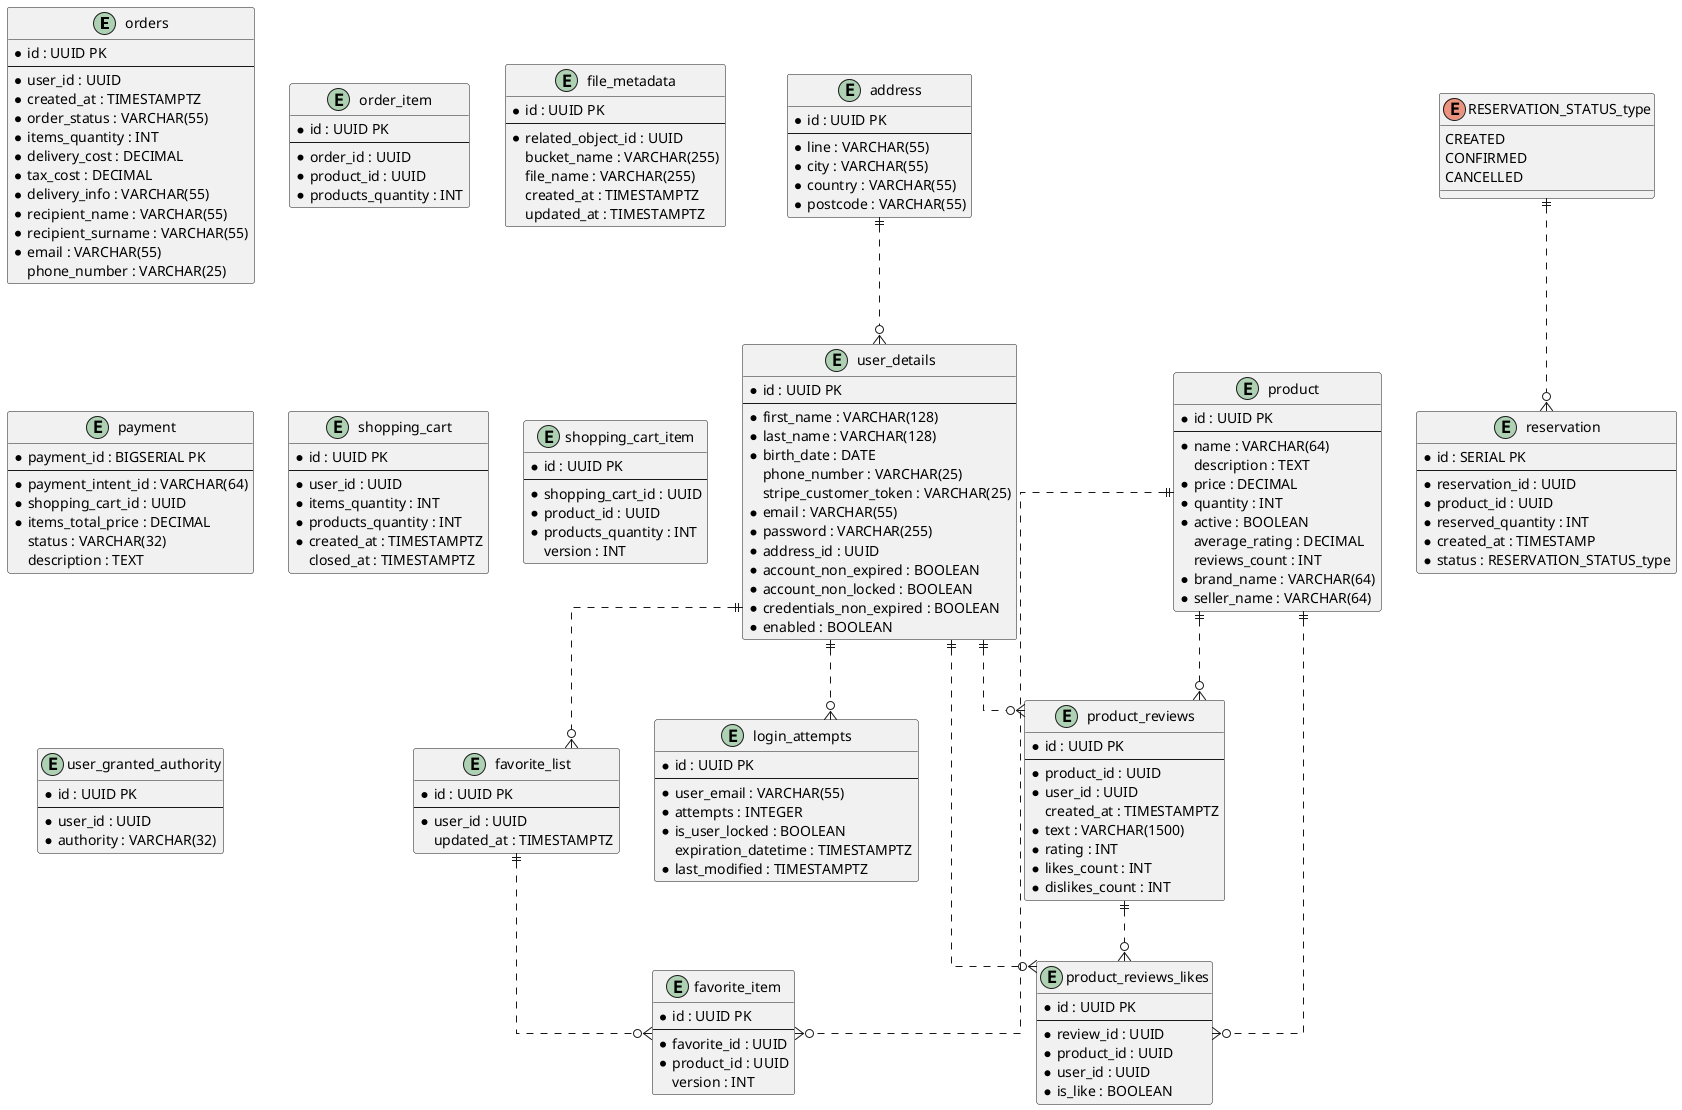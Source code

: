 @startuml
' hide the spot
' hide circle

' avoid problems with angled crows feet
skinparam linetype ortho

entity "orders" as or {
 *id : UUID PK
 --
 *user_id : UUID
 *created_at : TIMESTAMPTZ
 *order_status : VARCHAR(55)
 *items_quantity : INT
 *delivery_cost : DECIMAL
 *tax_cost : DECIMAL
 *delivery_info : VARCHAR(55)
 *recipient_name : VARCHAR(55)
 *recipient_surname : VARCHAR(55)
 *email : VARCHAR(55)
 phone_number : VARCHAR(25)
}

entity "order_item" as oi {
 *id : UUID PK
 --
 *order_id : UUID
 *product_id : UUID
 *products_quantity : INT
}

entity "login_attempts" as la {
 *id : UUID PK
 --
 *user_email : VARCHAR(55)
 *attempts : INTEGER
 *is_user_locked : BOOLEAN
 expiration_datetime : TIMESTAMPTZ
 *last_modified : TIMESTAMPTZ
}

entity "product_reviews" as rv {
 *id : UUID PK
 --
 *product_id : UUID
 *user_id : UUID
 created_at : TIMESTAMPTZ
 *text : VARCHAR(1500)
 *rating : INT
 *likes_count : INT
 *dislikes_count : INT
}

entity "product_reviews_likes" as rl {
 *id : UUID PK
 --
 *review_id : UUID
 *product_id : UUID
 *user_id : UUID
 *is_like : BOOLEAN
}

entity "file_metadata" as md {
 *id : UUID PK
 --
 *related_object_id : UUID
 bucket_name : VARCHAR(255)
 file_name : VARCHAR(255)
 created_at : TIMESTAMPTZ
 updated_at : TIMESTAMPTZ
}

entity "product" as pd {
 *id : UUID PK
 --
 *name : VARCHAR(64)
 description : TEXT
 *price : DECIMAL
 *quantity : INT
 *active : BOOLEAN
 average_rating : DECIMAL
 reviews_count : INT
 *brand_name : VARCHAR(64)
 *seller_name : VARCHAR(64)
}

entity "payment" as py {
 *payment_id : BIGSERIAL PK
 --
 *payment_intent_id : VARCHAR(64)
 *shopping_cart_id : UUID
 *items_total_price : DECIMAL
 status : VARCHAR(32)
 description : TEXT
}

entity "shopping_cart" as ct {
 *id : UUID PK
 --
 *user_id : UUID
 *items_quantity : INT
 *products_quantity : INT
 *created_at : TIMESTAMPTZ
 closed_at : TIMESTAMPTZ
}

entity "shopping_cart_item" as ci {
 *id : UUID PK
 --
 *shopping_cart_id : UUID
 *product_id : UUID
 *products_quantity : INT
 version : INT
}

enum "RESERVATION_STATUS_type" as rs {
  CREATED
  CONFIRMED
  CANCELLED
}

entity "reservation" as rr {
 *id : SERIAL PK
 --
 *reservation_id : UUID
 *product_id : UUID
 *reserved_quantity : INT
 *created_at : TIMESTAMP
 *status : RESERVATION_STATUS_type
}

entity "favorite_list" as fl {
 *id : UUID PK
 --
 *user_id : UUID
 updated_at : TIMESTAMPTZ
}

entity "favorite_item" as fi {
 *id : UUID PK
 --
 *favorite_id : UUID
 *product_id : UUID
 version : INT
}

entity "address" as ad {
 *id : UUID PK
 --
 *line : VARCHAR(55)
 *city : VARCHAR(55)
 *country : VARCHAR(55)
 *postcode : VARCHAR(55)
}

entity "user_granted_authority" as ua {
 *id : UUID PK
 --
 *user_id : UUID
 *authority : VARCHAR(32)
}

entity "user_details" as ud {
 *id : UUID PK
 --
 *first_name : VARCHAR(128)
 *last_name : VARCHAR(128)
 *birth_date : DATE
 phone_number : VARCHAR(25)
 stripe_customer_token : VARCHAR(25)
 *email : VARCHAR(55)
 *password : VARCHAR(255)
 *address_id : UUID
 *account_non_expired : BOOLEAN
 *account_non_locked : BOOLEAN
 *credentials_non_expired : BOOLEAN
 *enabled : BOOLEAN
}

ud ||..o{ la
ud ||..o{ rv
pd ||..o{ rv

rv ||..o{ rl
pd ||..o{ rl
ud ||..o{ rl

rs ||..o{ rr

ud ||..o{ fl

fl ||..o{ fi
pd ||..o{ fi

ad ||..o{ ud

@enduml